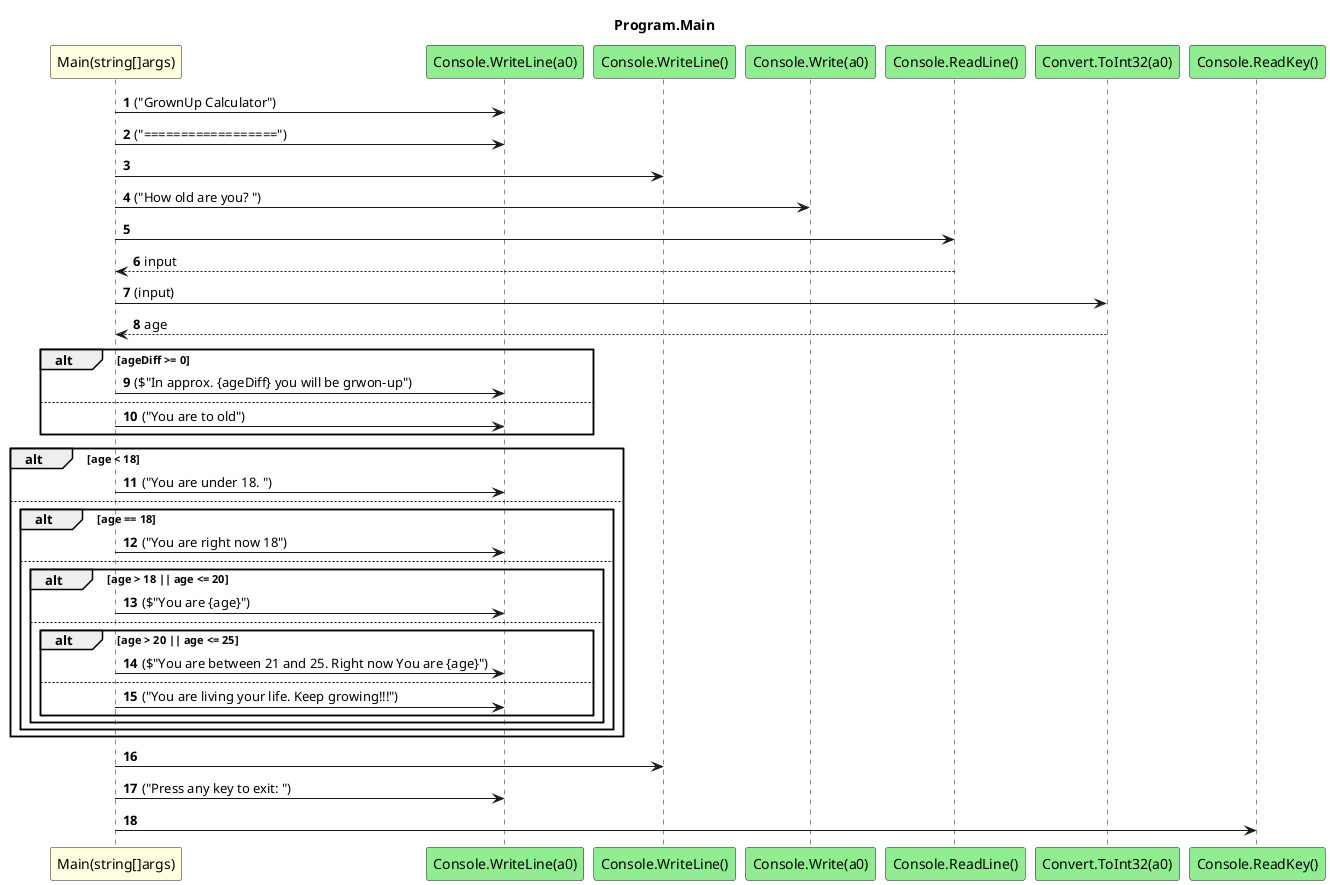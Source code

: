 @startuml Program.Main
title Program.Main
participant "Main(string[]args)" as Main_p0 #LightYellow
participant "Console.WriteLine(a0)" as Console_WriteLine_a0 #LightGreen
participant "Console.WriteLine()" as Console_WriteLine #LightGreen
participant "Console.Write(a0)" as Console_Write_a0 #LightGreen
participant "Console.ReadLine()" as Console_ReadLine #LightGreen
participant "Convert.ToInt32(a0)" as Convert_ToInt32_a0 #LightGreen
participant "Console.ReadKey()" as Console_ReadKey #LightGreen
autonumber
Main_p0 -> Console_WriteLine_a0 : ("GrownUp Calculator")
Main_p0 -> Console_WriteLine_a0 : ("==================")
Main_p0 -> Console_WriteLine
Main_p0 -> Console_Write_a0 : ("How old are you? ")
Main_p0 -> Console_ReadLine
Console_ReadLine --> Main_p0 : input
Main_p0 -> Convert_ToInt32_a0 : (input)
Convert_ToInt32_a0 --> Main_p0 : age
alt ageDiff >= 0
    Main_p0 -> Console_WriteLine_a0 : ($"In approx. {ageDiff} you will be grwon-up")
    else
        Main_p0 -> Console_WriteLine_a0 : ("You are to old")
end
alt age < 18
    Main_p0 -> Console_WriteLine_a0 : ("You are under 18. ")
    else
        alt age == 18
            Main_p0 -> Console_WriteLine_a0 : ("You are right now 18")
            else
                alt age > 18 || age <= 20
                    Main_p0 -> Console_WriteLine_a0 : ($"You are {age}")
                    else
                        alt age > 20 || age <= 25
                            Main_p0 -> Console_WriteLine_a0 : ($"You are between 21 and 25. Right now You are {age}")
                            else
                                Main_p0 -> Console_WriteLine_a0 : ("You are living your life. Keep growing!!!")
                        end
                end
        end
end
Main_p0 -> Console_WriteLine
Main_p0 -> Console_WriteLine_a0 : ("Press any key to exit: ")
Main_p0 -> Console_ReadKey
@enduml

